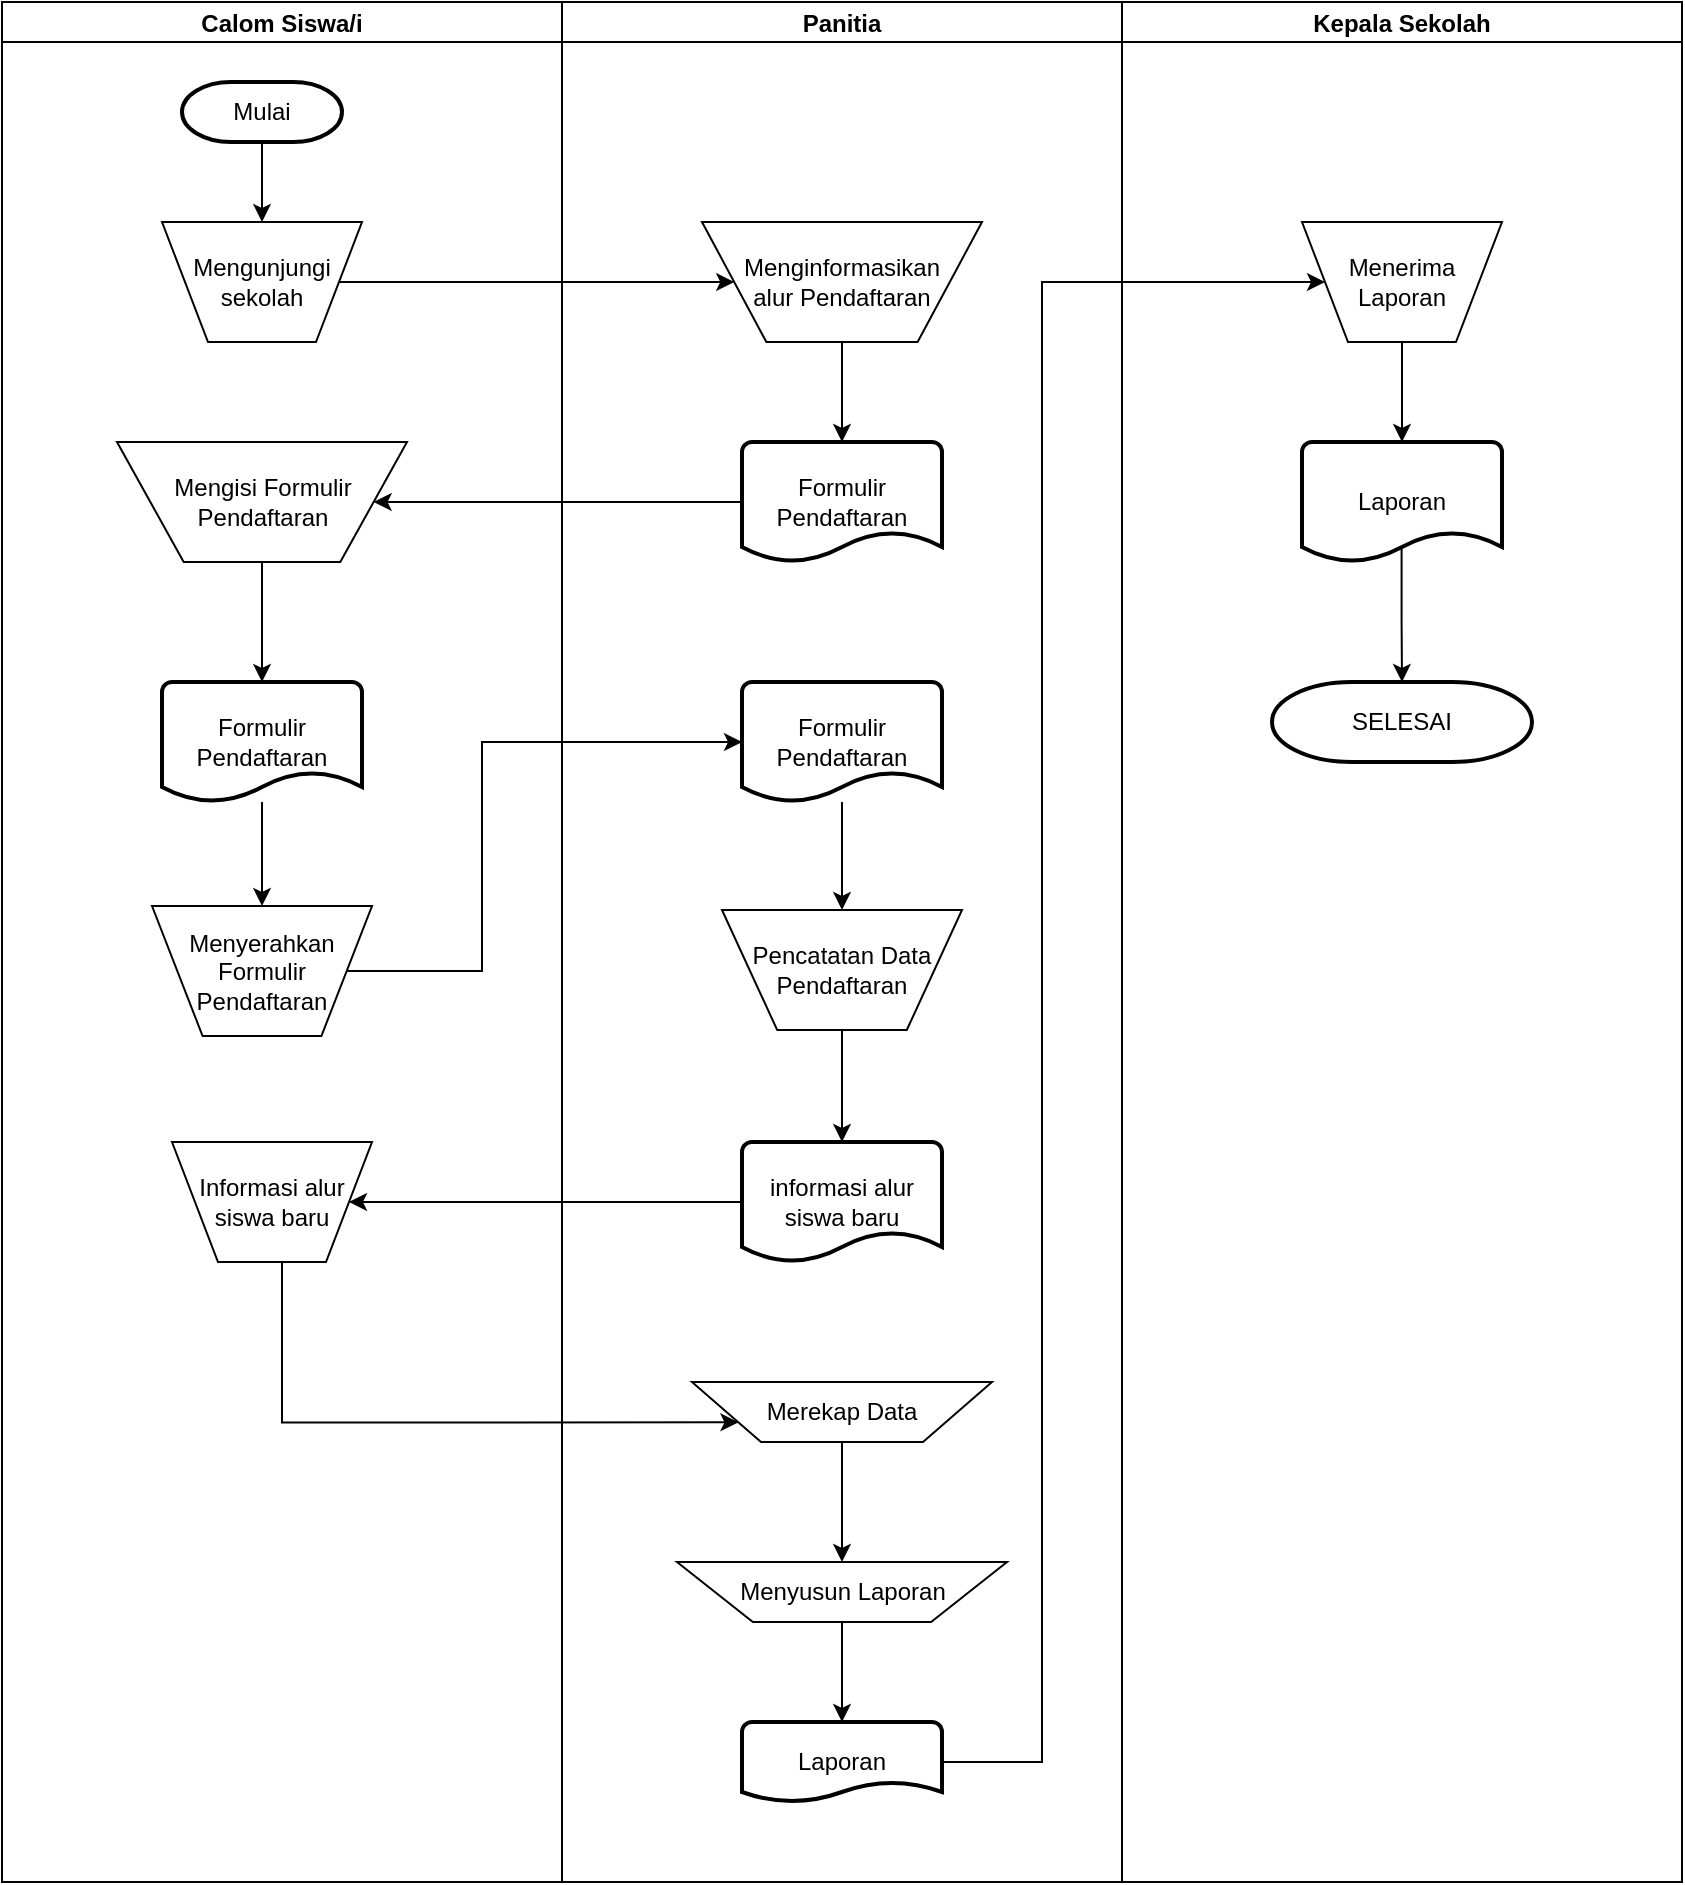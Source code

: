 <mxfile version="21.6.3" type="github">
  <diagram name="Halaman-1" id="OaGMKxVKYgj5P9WICpP9">
    <mxGraphModel dx="1674" dy="764" grid="1" gridSize="10" guides="1" tooltips="1" connect="1" arrows="1" fold="1" page="1" pageScale="1" pageWidth="827" pageHeight="1169" math="0" shadow="0">
      <root>
        <mxCell id="0" />
        <mxCell id="1" parent="0" />
        <mxCell id="mYHKvuSCZ29lCPbr_ZZk-14" value="Calom Siswa/i" style="swimlane;startSize=20;horizontal=1;containerType=tree;newEdgeStyle={&quot;edgeStyle&quot;:&quot;elbowEdgeStyle&quot;,&quot;startArrow&quot;:&quot;none&quot;,&quot;endArrow&quot;:&quot;none&quot;};" parent="1" vertex="1">
          <mxGeometry x="50" y="100" width="280" height="940" as="geometry" />
        </mxCell>
        <mxCell id="mYHKvuSCZ29lCPbr_ZZk-34" style="edgeStyle=orthogonalEdgeStyle;rounded=0;orthogonalLoop=1;jettySize=auto;html=1;entryX=0.5;entryY=0;entryDx=0;entryDy=0;" parent="mYHKvuSCZ29lCPbr_ZZk-14" source="mYHKvuSCZ29lCPbr_ZZk-32" target="mYHKvuSCZ29lCPbr_ZZk-33" edge="1">
          <mxGeometry relative="1" as="geometry" />
        </mxCell>
        <mxCell id="mYHKvuSCZ29lCPbr_ZZk-32" value="Mulai" style="strokeWidth=2;html=1;shape=mxgraph.flowchart.terminator;whiteSpace=wrap;" parent="mYHKvuSCZ29lCPbr_ZZk-14" vertex="1">
          <mxGeometry x="90" y="40" width="80" height="30" as="geometry" />
        </mxCell>
        <mxCell id="mYHKvuSCZ29lCPbr_ZZk-33" value="Mengunjungi sekolah" style="verticalLabelPosition=middle;verticalAlign=middle;html=1;shape=trapezoid;perimeter=trapezoidPerimeter;whiteSpace=wrap;size=0.23;arcSize=10;flipV=1;labelPosition=center;align=center;" parent="mYHKvuSCZ29lCPbr_ZZk-14" vertex="1">
          <mxGeometry x="80" y="110" width="100" height="60" as="geometry" />
        </mxCell>
        <mxCell id="mYHKvuSCZ29lCPbr_ZZk-43" style="edgeStyle=orthogonalEdgeStyle;rounded=0;orthogonalLoop=1;jettySize=auto;html=1;entryX=0.5;entryY=0;entryDx=0;entryDy=0;entryPerimeter=0;" parent="mYHKvuSCZ29lCPbr_ZZk-14" source="mYHKvuSCZ29lCPbr_ZZk-40" target="mYHKvuSCZ29lCPbr_ZZk-42" edge="1">
          <mxGeometry relative="1" as="geometry" />
        </mxCell>
        <mxCell id="mYHKvuSCZ29lCPbr_ZZk-40" value="Mengisi Formulir Pendaftaran" style="verticalLabelPosition=middle;verticalAlign=middle;html=1;shape=trapezoid;perimeter=trapezoidPerimeter;whiteSpace=wrap;size=0.23;arcSize=10;flipV=1;labelPosition=center;align=center;" parent="mYHKvuSCZ29lCPbr_ZZk-14" vertex="1">
          <mxGeometry x="57.5" y="220" width="145" height="60" as="geometry" />
        </mxCell>
        <mxCell id="mYHKvuSCZ29lCPbr_ZZk-45" style="edgeStyle=orthogonalEdgeStyle;rounded=0;orthogonalLoop=1;jettySize=auto;html=1;entryX=0.5;entryY=0;entryDx=0;entryDy=0;" parent="mYHKvuSCZ29lCPbr_ZZk-14" source="mYHKvuSCZ29lCPbr_ZZk-42" target="mYHKvuSCZ29lCPbr_ZZk-44" edge="1">
          <mxGeometry relative="1" as="geometry" />
        </mxCell>
        <mxCell id="mYHKvuSCZ29lCPbr_ZZk-42" value="Formulir Pendaftaran" style="strokeWidth=2;html=1;shape=mxgraph.flowchart.document2;whiteSpace=wrap;size=0.25;" parent="mYHKvuSCZ29lCPbr_ZZk-14" vertex="1">
          <mxGeometry x="80" y="340" width="100" height="60" as="geometry" />
        </mxCell>
        <mxCell id="mYHKvuSCZ29lCPbr_ZZk-44" value="Menyerahkan Formulir Pendaftaran" style="verticalLabelPosition=middle;verticalAlign=middle;html=1;shape=trapezoid;perimeter=trapezoidPerimeter;whiteSpace=wrap;size=0.23;arcSize=10;flipV=1;labelPosition=center;align=center;" parent="mYHKvuSCZ29lCPbr_ZZk-14" vertex="1">
          <mxGeometry x="75" y="452" width="110" height="65" as="geometry" />
        </mxCell>
        <mxCell id="mYHKvuSCZ29lCPbr_ZZk-54" value="Informasi alur siswa baru" style="verticalLabelPosition=middle;verticalAlign=middle;html=1;shape=trapezoid;perimeter=trapezoidPerimeter;whiteSpace=wrap;size=0.23;arcSize=10;flipV=1;labelPosition=center;align=center;" parent="mYHKvuSCZ29lCPbr_ZZk-14" vertex="1">
          <mxGeometry x="85" y="570" width="100" height="60" as="geometry" />
        </mxCell>
        <mxCell id="mYHKvuSCZ29lCPbr_ZZk-20" value="Panitia" style="swimlane;startSize=20;horizontal=1;containerType=tree;newEdgeStyle={&quot;edgeStyle&quot;:&quot;elbowEdgeStyle&quot;,&quot;startArrow&quot;:&quot;none&quot;,&quot;endArrow&quot;:&quot;none&quot;};" parent="1" vertex="1">
          <mxGeometry x="330" y="100" width="280" height="940" as="geometry" />
        </mxCell>
        <mxCell id="J8ErGZ9wMK5QIs-B2Oej-1" style="edgeStyle=orthogonalEdgeStyle;rounded=0;orthogonalLoop=1;jettySize=auto;html=1;" edge="1" parent="mYHKvuSCZ29lCPbr_ZZk-20" source="mYHKvuSCZ29lCPbr_ZZk-35" target="mYHKvuSCZ29lCPbr_ZZk-46">
          <mxGeometry relative="1" as="geometry" />
        </mxCell>
        <mxCell id="mYHKvuSCZ29lCPbr_ZZk-35" value="Menginformasikan &lt;br&gt;alur Pendaftaran" style="verticalLabelPosition=middle;verticalAlign=middle;html=1;shape=trapezoid;perimeter=trapezoidPerimeter;whiteSpace=wrap;size=0.23;arcSize=10;flipV=1;labelPosition=center;align=center;" parent="mYHKvuSCZ29lCPbr_ZZk-20" vertex="1">
          <mxGeometry x="70" y="110" width="140" height="60" as="geometry" />
        </mxCell>
        <mxCell id="mYHKvuSCZ29lCPbr_ZZk-51" style="edgeStyle=orthogonalEdgeStyle;rounded=0;orthogonalLoop=1;jettySize=auto;html=1;entryX=0.5;entryY=0;entryDx=0;entryDy=0;" parent="mYHKvuSCZ29lCPbr_ZZk-20" source="mYHKvuSCZ29lCPbr_ZZk-47" target="mYHKvuSCZ29lCPbr_ZZk-50" edge="1">
          <mxGeometry relative="1" as="geometry" />
        </mxCell>
        <mxCell id="mYHKvuSCZ29lCPbr_ZZk-47" value="Formulir Pendaftaran" style="strokeWidth=2;html=1;shape=mxgraph.flowchart.document2;whiteSpace=wrap;size=0.25;" parent="mYHKvuSCZ29lCPbr_ZZk-20" vertex="1">
          <mxGeometry x="90" y="340" width="100" height="60" as="geometry" />
        </mxCell>
        <mxCell id="mYHKvuSCZ29lCPbr_ZZk-46" value="Formulir Pendaftaran" style="strokeWidth=2;html=1;shape=mxgraph.flowchart.document2;whiteSpace=wrap;size=0.25;" parent="mYHKvuSCZ29lCPbr_ZZk-20" vertex="1">
          <mxGeometry x="90" y="220" width="100" height="60" as="geometry" />
        </mxCell>
        <mxCell id="mYHKvuSCZ29lCPbr_ZZk-53" style="edgeStyle=orthogonalEdgeStyle;rounded=0;orthogonalLoop=1;jettySize=auto;html=1;entryX=0.5;entryY=0;entryDx=0;entryDy=0;entryPerimeter=0;" parent="mYHKvuSCZ29lCPbr_ZZk-20" source="mYHKvuSCZ29lCPbr_ZZk-50" target="mYHKvuSCZ29lCPbr_ZZk-52" edge="1">
          <mxGeometry relative="1" as="geometry" />
        </mxCell>
        <mxCell id="mYHKvuSCZ29lCPbr_ZZk-50" value="Pencatatan Data Pendaftaran" style="verticalLabelPosition=middle;verticalAlign=middle;html=1;shape=trapezoid;perimeter=trapezoidPerimeter;whiteSpace=wrap;size=0.23;arcSize=10;flipV=1;labelPosition=center;align=center;" parent="mYHKvuSCZ29lCPbr_ZZk-20" vertex="1">
          <mxGeometry x="80" y="454" width="120" height="60" as="geometry" />
        </mxCell>
        <mxCell id="mYHKvuSCZ29lCPbr_ZZk-52" value="informasi alur siswa baru" style="strokeWidth=2;html=1;shape=mxgraph.flowchart.document2;whiteSpace=wrap;size=0.25;" parent="mYHKvuSCZ29lCPbr_ZZk-20" vertex="1">
          <mxGeometry x="90" y="570" width="100" height="60" as="geometry" />
        </mxCell>
        <mxCell id="mYHKvuSCZ29lCPbr_ZZk-60" style="edgeStyle=orthogonalEdgeStyle;rounded=0;orthogonalLoop=1;jettySize=auto;html=1;" parent="mYHKvuSCZ29lCPbr_ZZk-20" source="mYHKvuSCZ29lCPbr_ZZk-56" target="mYHKvuSCZ29lCPbr_ZZk-57" edge="1">
          <mxGeometry relative="1" as="geometry" />
        </mxCell>
        <mxCell id="mYHKvuSCZ29lCPbr_ZZk-56" value="Merekap Data" style="verticalLabelPosition=middle;verticalAlign=middle;html=1;shape=trapezoid;perimeter=trapezoidPerimeter;whiteSpace=wrap;size=0.23;arcSize=10;flipV=1;labelPosition=center;align=center;" parent="mYHKvuSCZ29lCPbr_ZZk-20" vertex="1">
          <mxGeometry x="65" y="690" width="150" height="30" as="geometry" />
        </mxCell>
        <mxCell id="mYHKvuSCZ29lCPbr_ZZk-61" style="edgeStyle=orthogonalEdgeStyle;rounded=0;orthogonalLoop=1;jettySize=auto;html=1;entryX=0.5;entryY=0;entryDx=0;entryDy=0;entryPerimeter=0;" parent="mYHKvuSCZ29lCPbr_ZZk-20" source="mYHKvuSCZ29lCPbr_ZZk-57" target="mYHKvuSCZ29lCPbr_ZZk-58" edge="1">
          <mxGeometry relative="1" as="geometry" />
        </mxCell>
        <mxCell id="mYHKvuSCZ29lCPbr_ZZk-57" value="Menyusun Laporan" style="verticalLabelPosition=middle;verticalAlign=middle;html=1;shape=trapezoid;perimeter=trapezoidPerimeter;whiteSpace=wrap;size=0.23;arcSize=10;flipV=1;labelPosition=center;align=center;" parent="mYHKvuSCZ29lCPbr_ZZk-20" vertex="1">
          <mxGeometry x="57.5" y="780" width="165" height="30" as="geometry" />
        </mxCell>
        <mxCell id="mYHKvuSCZ29lCPbr_ZZk-58" value="Laporan" style="strokeWidth=2;html=1;shape=mxgraph.flowchart.document2;whiteSpace=wrap;size=0.25;" parent="mYHKvuSCZ29lCPbr_ZZk-20" vertex="1">
          <mxGeometry x="90" y="860" width="100" height="40" as="geometry" />
        </mxCell>
        <mxCell id="mYHKvuSCZ29lCPbr_ZZk-26" value="Kepala Sekolah" style="swimlane;startSize=20;horizontal=1;containerType=tree;newEdgeStyle={&quot;edgeStyle&quot;:&quot;elbowEdgeStyle&quot;,&quot;startArrow&quot;:&quot;none&quot;,&quot;endArrow&quot;:&quot;none&quot;};" parent="1" vertex="1">
          <mxGeometry x="610" y="100" width="280" height="940" as="geometry" />
        </mxCell>
        <mxCell id="mYHKvuSCZ29lCPbr_ZZk-73" style="edgeStyle=orthogonalEdgeStyle;rounded=0;orthogonalLoop=1;jettySize=auto;html=1;entryX=0.5;entryY=0;entryDx=0;entryDy=0;entryPerimeter=0;" parent="mYHKvuSCZ29lCPbr_ZZk-26" source="mYHKvuSCZ29lCPbr_ZZk-69" target="mYHKvuSCZ29lCPbr_ZZk-70" edge="1">
          <mxGeometry relative="1" as="geometry" />
        </mxCell>
        <mxCell id="mYHKvuSCZ29lCPbr_ZZk-69" value="Menerima Laporan" style="verticalLabelPosition=middle;verticalAlign=middle;html=1;shape=trapezoid;perimeter=trapezoidPerimeter;whiteSpace=wrap;size=0.23;arcSize=10;flipV=1;labelPosition=center;align=center;" parent="mYHKvuSCZ29lCPbr_ZZk-26" vertex="1">
          <mxGeometry x="90" y="110" width="100" height="60" as="geometry" />
        </mxCell>
        <mxCell id="mYHKvuSCZ29lCPbr_ZZk-74" style="edgeStyle=orthogonalEdgeStyle;rounded=0;orthogonalLoop=1;jettySize=auto;html=1;entryX=0.5;entryY=0;entryDx=0;entryDy=0;entryPerimeter=0;exitX=0.498;exitY=0.879;exitDx=0;exitDy=0;exitPerimeter=0;" parent="mYHKvuSCZ29lCPbr_ZZk-26" source="mYHKvuSCZ29lCPbr_ZZk-70" target="mYHKvuSCZ29lCPbr_ZZk-71" edge="1">
          <mxGeometry relative="1" as="geometry">
            <mxPoint x="140" y="300" as="sourcePoint" />
          </mxGeometry>
        </mxCell>
        <mxCell id="mYHKvuSCZ29lCPbr_ZZk-70" value="Laporan" style="strokeWidth=2;html=1;shape=mxgraph.flowchart.document2;whiteSpace=wrap;size=0.25;" parent="mYHKvuSCZ29lCPbr_ZZk-26" vertex="1">
          <mxGeometry x="90" y="220" width="100" height="60" as="geometry" />
        </mxCell>
        <mxCell id="mYHKvuSCZ29lCPbr_ZZk-71" value="SELESAI" style="strokeWidth=2;html=1;shape=mxgraph.flowchart.terminator;whiteSpace=wrap;" parent="mYHKvuSCZ29lCPbr_ZZk-26" vertex="1">
          <mxGeometry x="75" y="340" width="130" height="40" as="geometry" />
        </mxCell>
        <mxCell id="mYHKvuSCZ29lCPbr_ZZk-36" style="edgeStyle=orthogonalEdgeStyle;rounded=0;orthogonalLoop=1;jettySize=auto;html=1;" parent="1" source="mYHKvuSCZ29lCPbr_ZZk-33" target="mYHKvuSCZ29lCPbr_ZZk-35" edge="1">
          <mxGeometry relative="1" as="geometry" />
        </mxCell>
        <mxCell id="mYHKvuSCZ29lCPbr_ZZk-48" style="edgeStyle=orthogonalEdgeStyle;rounded=0;orthogonalLoop=1;jettySize=auto;html=1;entryX=1;entryY=0.5;entryDx=0;entryDy=0;" parent="1" source="mYHKvuSCZ29lCPbr_ZZk-46" target="mYHKvuSCZ29lCPbr_ZZk-40" edge="1">
          <mxGeometry relative="1" as="geometry" />
        </mxCell>
        <mxCell id="mYHKvuSCZ29lCPbr_ZZk-49" style="edgeStyle=orthogonalEdgeStyle;rounded=0;orthogonalLoop=1;jettySize=auto;html=1;entryX=0;entryY=0.5;entryDx=0;entryDy=0;entryPerimeter=0;" parent="1" source="mYHKvuSCZ29lCPbr_ZZk-44" target="mYHKvuSCZ29lCPbr_ZZk-47" edge="1">
          <mxGeometry relative="1" as="geometry">
            <Array as="points">
              <mxPoint x="290" y="585" />
              <mxPoint x="290" y="470" />
            </Array>
          </mxGeometry>
        </mxCell>
        <mxCell id="mYHKvuSCZ29lCPbr_ZZk-55" style="edgeStyle=orthogonalEdgeStyle;rounded=0;orthogonalLoop=1;jettySize=auto;html=1;entryX=1;entryY=0.5;entryDx=0;entryDy=0;" parent="1" source="mYHKvuSCZ29lCPbr_ZZk-52" target="mYHKvuSCZ29lCPbr_ZZk-54" edge="1">
          <mxGeometry relative="1" as="geometry" />
        </mxCell>
        <mxCell id="mYHKvuSCZ29lCPbr_ZZk-59" style="edgeStyle=orthogonalEdgeStyle;rounded=0;orthogonalLoop=1;jettySize=auto;html=1;entryX=0;entryY=0.75;entryDx=0;entryDy=0;" parent="1" source="mYHKvuSCZ29lCPbr_ZZk-54" target="mYHKvuSCZ29lCPbr_ZZk-56" edge="1">
          <mxGeometry relative="1" as="geometry">
            <Array as="points">
              <mxPoint x="190" y="810" />
            </Array>
          </mxGeometry>
        </mxCell>
        <mxCell id="mYHKvuSCZ29lCPbr_ZZk-72" style="edgeStyle=orthogonalEdgeStyle;rounded=0;orthogonalLoop=1;jettySize=auto;html=1;entryX=0;entryY=0.5;entryDx=0;entryDy=0;" parent="1" source="mYHKvuSCZ29lCPbr_ZZk-58" target="mYHKvuSCZ29lCPbr_ZZk-69" edge="1">
          <mxGeometry relative="1" as="geometry">
            <Array as="points">
              <mxPoint x="570" y="980" />
              <mxPoint x="570" y="240" />
            </Array>
          </mxGeometry>
        </mxCell>
      </root>
    </mxGraphModel>
  </diagram>
</mxfile>
